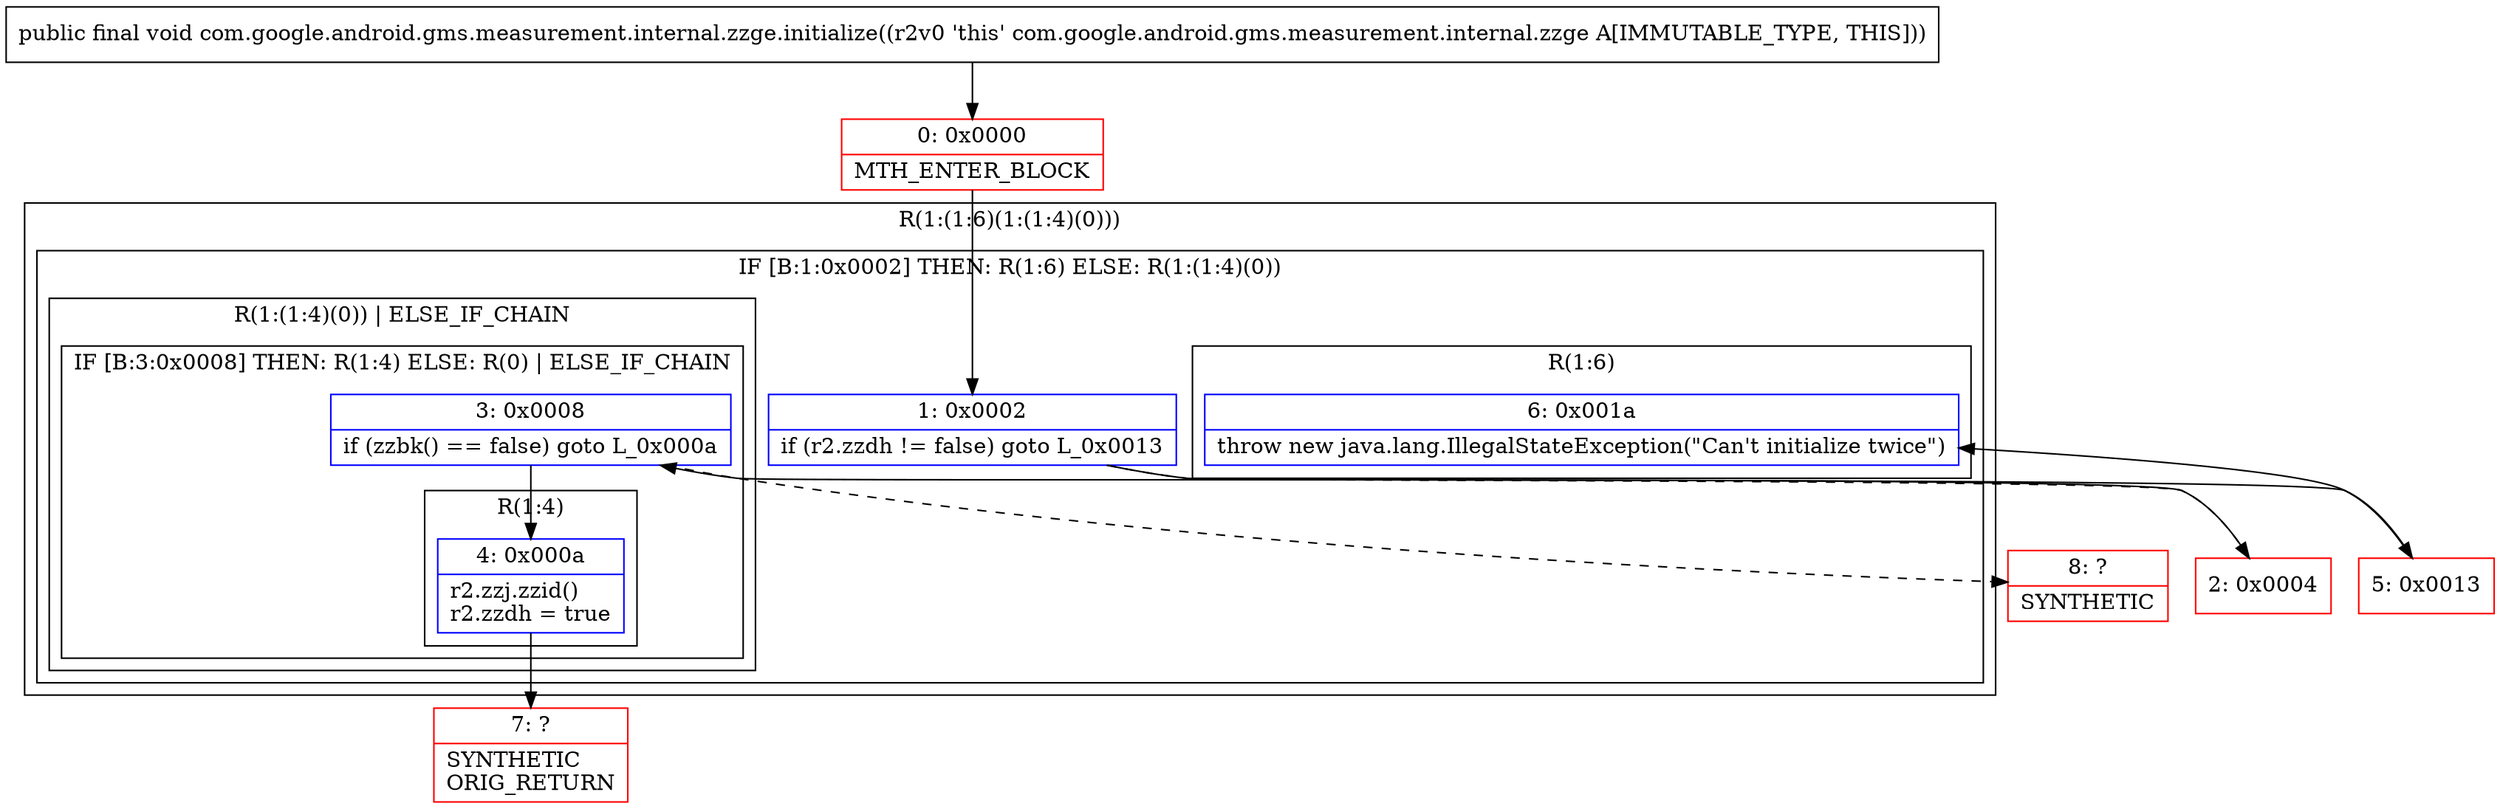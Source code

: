 digraph "CFG forcom.google.android.gms.measurement.internal.zzge.initialize()V" {
subgraph cluster_Region_659642157 {
label = "R(1:(1:6)(1:(1:4)(0)))";
node [shape=record,color=blue];
subgraph cluster_IfRegion_1019216163 {
label = "IF [B:1:0x0002] THEN: R(1:6) ELSE: R(1:(1:4)(0))";
node [shape=record,color=blue];
Node_1 [shape=record,label="{1\:\ 0x0002|if (r2.zzdh != false) goto L_0x0013\l}"];
subgraph cluster_Region_637210047 {
label = "R(1:6)";
node [shape=record,color=blue];
Node_6 [shape=record,label="{6\:\ 0x001a|throw new java.lang.IllegalStateException(\"Can't initialize twice\")\l}"];
}
subgraph cluster_Region_339688463 {
label = "R(1:(1:4)(0)) | ELSE_IF_CHAIN\l";
node [shape=record,color=blue];
subgraph cluster_IfRegion_972745114 {
label = "IF [B:3:0x0008] THEN: R(1:4) ELSE: R(0) | ELSE_IF_CHAIN\l";
node [shape=record,color=blue];
Node_3 [shape=record,label="{3\:\ 0x0008|if (zzbk() == false) goto L_0x000a\l}"];
subgraph cluster_Region_84885151 {
label = "R(1:4)";
node [shape=record,color=blue];
Node_4 [shape=record,label="{4\:\ 0x000a|r2.zzj.zzid()\lr2.zzdh = true\l}"];
}
subgraph cluster_Region_2028232052 {
label = "R(0)";
node [shape=record,color=blue];
}
}
}
}
}
Node_0 [shape=record,color=red,label="{0\:\ 0x0000|MTH_ENTER_BLOCK\l}"];
Node_2 [shape=record,color=red,label="{2\:\ 0x0004}"];
Node_5 [shape=record,color=red,label="{5\:\ 0x0013}"];
Node_7 [shape=record,color=red,label="{7\:\ ?|SYNTHETIC\lORIG_RETURN\l}"];
Node_8 [shape=record,color=red,label="{8\:\ ?|SYNTHETIC\l}"];
MethodNode[shape=record,label="{public final void com.google.android.gms.measurement.internal.zzge.initialize((r2v0 'this' com.google.android.gms.measurement.internal.zzge A[IMMUTABLE_TYPE, THIS])) }"];
MethodNode -> Node_0;
Node_1 -> Node_2[style=dashed];
Node_1 -> Node_5;
Node_3 -> Node_4;
Node_3 -> Node_8[style=dashed];
Node_4 -> Node_7;
Node_0 -> Node_1;
Node_2 -> Node_3;
Node_5 -> Node_6;
}

